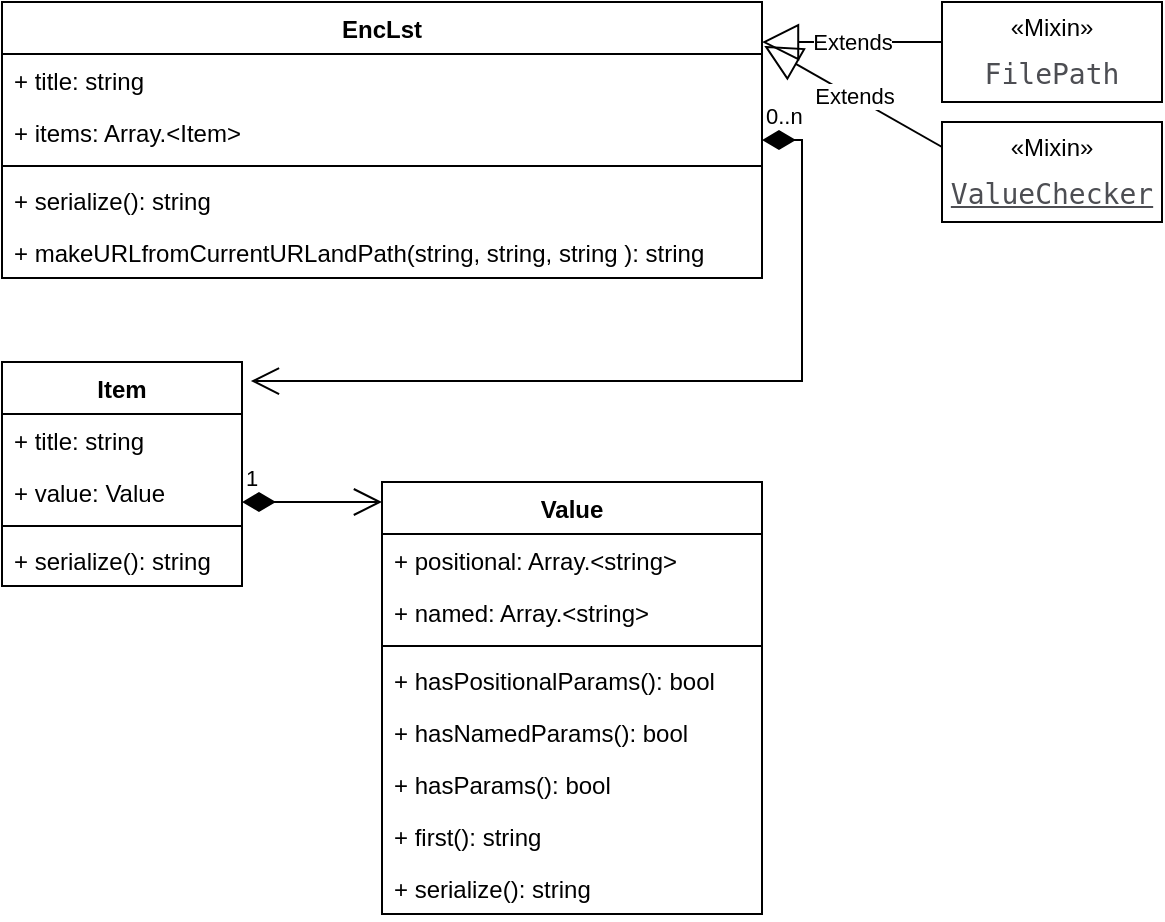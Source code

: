 <mxfile version="24.8.4">
  <diagram name="Page-1" id="FpfMpJkQaPvdqpGyIv0L">
    <mxGraphModel dx="911" dy="453" grid="1" gridSize="10" guides="1" tooltips="1" connect="1" arrows="1" fold="1" page="1" pageScale="1" pageWidth="10" pageHeight="10" math="0" shadow="0">
      <root>
        <mxCell id="0" />
        <mxCell id="1" parent="0" />
        <mxCell id="nShFg1U6KXrpP4f-cJqe-1" value="EncLst" style="swimlane;fontStyle=1;align=center;verticalAlign=top;childLayout=stackLayout;horizontal=1;startSize=26;horizontalStack=0;resizeParent=1;resizeParentMax=0;resizeLast=0;collapsible=1;marginBottom=0;whiteSpace=wrap;html=1;" vertex="1" parent="1">
          <mxGeometry x="40" y="40" width="380" height="138" as="geometry" />
        </mxCell>
        <mxCell id="nShFg1U6KXrpP4f-cJqe-2" value="+ title: string" style="text;strokeColor=none;fillColor=none;align=left;verticalAlign=top;spacingLeft=4;spacingRight=4;overflow=hidden;rotatable=0;points=[[0,0.5],[1,0.5]];portConstraint=eastwest;whiteSpace=wrap;html=1;" vertex="1" parent="nShFg1U6KXrpP4f-cJqe-1">
          <mxGeometry y="26" width="380" height="26" as="geometry" />
        </mxCell>
        <mxCell id="nShFg1U6KXrpP4f-cJqe-3" value="+ items: Array.&amp;lt;Item&amp;gt;" style="text;strokeColor=none;fillColor=none;align=left;verticalAlign=top;spacingLeft=4;spacingRight=4;overflow=hidden;rotatable=0;points=[[0,0.5],[1,0.5]];portConstraint=eastwest;whiteSpace=wrap;html=1;" vertex="1" parent="nShFg1U6KXrpP4f-cJqe-1">
          <mxGeometry y="52" width="380" height="26" as="geometry" />
        </mxCell>
        <mxCell id="nShFg1U6KXrpP4f-cJqe-4" value="" style="line;strokeWidth=1;fillColor=none;align=left;verticalAlign=middle;spacingTop=-1;spacingLeft=3;spacingRight=3;rotatable=0;labelPosition=right;points=[];portConstraint=eastwest;strokeColor=inherit;" vertex="1" parent="nShFg1U6KXrpP4f-cJqe-1">
          <mxGeometry y="78" width="380" height="8" as="geometry" />
        </mxCell>
        <mxCell id="nShFg1U6KXrpP4f-cJqe-5" value="+ serialize(): string" style="text;strokeColor=none;fillColor=none;align=left;verticalAlign=top;spacingLeft=4;spacingRight=4;overflow=hidden;rotatable=0;points=[[0,0.5],[1,0.5]];portConstraint=eastwest;whiteSpace=wrap;html=1;" vertex="1" parent="nShFg1U6KXrpP4f-cJqe-1">
          <mxGeometry y="86" width="380" height="26" as="geometry" />
        </mxCell>
        <mxCell id="nShFg1U6KXrpP4f-cJqe-6" value="+ makeURLfromCurrentURLandPath&lt;span style=&quot;background-color: initial;&quot;&gt;(string, string, string ): string&lt;/span&gt;" style="text;strokeColor=none;fillColor=none;align=left;verticalAlign=top;spacingLeft=4;spacingRight=4;overflow=hidden;rotatable=0;points=[[0,0.5],[1,0.5]];portConstraint=eastwest;whiteSpace=wrap;html=1;" vertex="1" parent="nShFg1U6KXrpP4f-cJqe-1">
          <mxGeometry y="112" width="380" height="26" as="geometry" />
        </mxCell>
        <mxCell id="nShFg1U6KXrpP4f-cJqe-7" value="Item" style="swimlane;fontStyle=1;align=center;verticalAlign=top;childLayout=stackLayout;horizontal=1;startSize=26;horizontalStack=0;resizeParent=1;resizeParentMax=0;resizeLast=0;collapsible=1;marginBottom=0;whiteSpace=wrap;html=1;" vertex="1" parent="1">
          <mxGeometry x="40" y="220" width="120" height="112" as="geometry" />
        </mxCell>
        <mxCell id="nShFg1U6KXrpP4f-cJqe-8" value="+ title: string" style="text;strokeColor=none;fillColor=none;align=left;verticalAlign=top;spacingLeft=4;spacingRight=4;overflow=hidden;rotatable=0;points=[[0,0.5],[1,0.5]];portConstraint=eastwest;whiteSpace=wrap;html=1;" vertex="1" parent="nShFg1U6KXrpP4f-cJqe-7">
          <mxGeometry y="26" width="120" height="26" as="geometry" />
        </mxCell>
        <mxCell id="nShFg1U6KXrpP4f-cJqe-9" value="+ value: Value" style="text;strokeColor=none;fillColor=none;align=left;verticalAlign=top;spacingLeft=4;spacingRight=4;overflow=hidden;rotatable=0;points=[[0,0.5],[1,0.5]];portConstraint=eastwest;whiteSpace=wrap;html=1;" vertex="1" parent="nShFg1U6KXrpP4f-cJqe-7">
          <mxGeometry y="52" width="120" height="26" as="geometry" />
        </mxCell>
        <mxCell id="nShFg1U6KXrpP4f-cJqe-10" value="" style="line;strokeWidth=1;fillColor=none;align=left;verticalAlign=middle;spacingTop=-1;spacingLeft=3;spacingRight=3;rotatable=0;labelPosition=right;points=[];portConstraint=eastwest;strokeColor=inherit;" vertex="1" parent="nShFg1U6KXrpP4f-cJqe-7">
          <mxGeometry y="78" width="120" height="8" as="geometry" />
        </mxCell>
        <mxCell id="nShFg1U6KXrpP4f-cJqe-11" value="+ serialize(): string" style="text;strokeColor=none;fillColor=none;align=left;verticalAlign=top;spacingLeft=4;spacingRight=4;overflow=hidden;rotatable=0;points=[[0,0.5],[1,0.5]];portConstraint=eastwest;whiteSpace=wrap;html=1;" vertex="1" parent="nShFg1U6KXrpP4f-cJqe-7">
          <mxGeometry y="86" width="120" height="26" as="geometry" />
        </mxCell>
        <mxCell id="nShFg1U6KXrpP4f-cJqe-12" value="Value" style="swimlane;fontStyle=1;align=center;verticalAlign=top;childLayout=stackLayout;horizontal=1;startSize=26;horizontalStack=0;resizeParent=1;resizeParentMax=0;resizeLast=0;collapsible=1;marginBottom=0;whiteSpace=wrap;html=1;" vertex="1" parent="1">
          <mxGeometry x="230" y="280" width="190" height="216" as="geometry" />
        </mxCell>
        <mxCell id="nShFg1U6KXrpP4f-cJqe-13" value="+ positional: Array.&amp;lt;string&amp;gt;" style="text;strokeColor=none;fillColor=none;align=left;verticalAlign=top;spacingLeft=4;spacingRight=4;overflow=hidden;rotatable=0;points=[[0,0.5],[1,0.5]];portConstraint=eastwest;whiteSpace=wrap;html=1;" vertex="1" parent="nShFg1U6KXrpP4f-cJqe-12">
          <mxGeometry y="26" width="190" height="26" as="geometry" />
        </mxCell>
        <mxCell id="nShFg1U6KXrpP4f-cJqe-14" value="+ named: Array.&amp;lt;string&amp;gt;" style="text;strokeColor=none;fillColor=none;align=left;verticalAlign=top;spacingLeft=4;spacingRight=4;overflow=hidden;rotatable=0;points=[[0,0.5],[1,0.5]];portConstraint=eastwest;whiteSpace=wrap;html=1;" vertex="1" parent="nShFg1U6KXrpP4f-cJqe-12">
          <mxGeometry y="52" width="190" height="26" as="geometry" />
        </mxCell>
        <mxCell id="nShFg1U6KXrpP4f-cJqe-15" value="" style="line;strokeWidth=1;fillColor=none;align=left;verticalAlign=middle;spacingTop=-1;spacingLeft=3;spacingRight=3;rotatable=0;labelPosition=right;points=[];portConstraint=eastwest;strokeColor=inherit;" vertex="1" parent="nShFg1U6KXrpP4f-cJqe-12">
          <mxGeometry y="78" width="190" height="8" as="geometry" />
        </mxCell>
        <mxCell id="nShFg1U6KXrpP4f-cJqe-16" value="+ hasPositionalParams(): bool" style="text;strokeColor=none;fillColor=none;align=left;verticalAlign=top;spacingLeft=4;spacingRight=4;overflow=hidden;rotatable=0;points=[[0,0.5],[1,0.5]];portConstraint=eastwest;whiteSpace=wrap;html=1;" vertex="1" parent="nShFg1U6KXrpP4f-cJqe-12">
          <mxGeometry y="86" width="190" height="26" as="geometry" />
        </mxCell>
        <mxCell id="nShFg1U6KXrpP4f-cJqe-17" value="+ hasNamedParams(): bool" style="text;strokeColor=none;fillColor=none;align=left;verticalAlign=top;spacingLeft=4;spacingRight=4;overflow=hidden;rotatable=0;points=[[0,0.5],[1,0.5]];portConstraint=eastwest;whiteSpace=wrap;html=1;" vertex="1" parent="nShFg1U6KXrpP4f-cJqe-12">
          <mxGeometry y="112" width="190" height="26" as="geometry" />
        </mxCell>
        <mxCell id="nShFg1U6KXrpP4f-cJqe-18" value="+ hasParams(): bool" style="text;strokeColor=none;fillColor=none;align=left;verticalAlign=top;spacingLeft=4;spacingRight=4;overflow=hidden;rotatable=0;points=[[0,0.5],[1,0.5]];portConstraint=eastwest;whiteSpace=wrap;html=1;" vertex="1" parent="nShFg1U6KXrpP4f-cJqe-12">
          <mxGeometry y="138" width="190" height="26" as="geometry" />
        </mxCell>
        <mxCell id="nShFg1U6KXrpP4f-cJqe-19" value="+ first(): string" style="text;strokeColor=none;fillColor=none;align=left;verticalAlign=top;spacingLeft=4;spacingRight=4;overflow=hidden;rotatable=0;points=[[0,0.5],[1,0.5]];portConstraint=eastwest;whiteSpace=wrap;html=1;" vertex="1" parent="nShFg1U6KXrpP4f-cJqe-12">
          <mxGeometry y="164" width="190" height="26" as="geometry" />
        </mxCell>
        <mxCell id="nShFg1U6KXrpP4f-cJqe-20" value="+ serialize(): string" style="text;strokeColor=none;fillColor=none;align=left;verticalAlign=top;spacingLeft=4;spacingRight=4;overflow=hidden;rotatable=0;points=[[0,0.5],[1,0.5]];portConstraint=eastwest;whiteSpace=wrap;html=1;" vertex="1" parent="nShFg1U6KXrpP4f-cJqe-12">
          <mxGeometry y="190" width="190" height="26" as="geometry" />
        </mxCell>
        <mxCell id="nShFg1U6KXrpP4f-cJqe-21" value="1" style="endArrow=open;html=1;endSize=12;startArrow=diamondThin;startSize=14;startFill=1;edgeStyle=orthogonalEdgeStyle;align=left;verticalAlign=bottom;rounded=0;" edge="1" parent="1">
          <mxGeometry x="-1" y="3" relative="1" as="geometry">
            <mxPoint x="160" y="290" as="sourcePoint" />
            <mxPoint x="230" y="290" as="targetPoint" />
            <Array as="points">
              <mxPoint x="220" y="290" />
              <mxPoint x="220" y="290" />
            </Array>
          </mxGeometry>
        </mxCell>
        <mxCell id="nShFg1U6KXrpP4f-cJqe-22" value="0..n" style="endArrow=open;html=1;endSize=12;startArrow=diamondThin;startSize=14;startFill=1;edgeStyle=orthogonalEdgeStyle;align=left;verticalAlign=bottom;rounded=0;entryX=1.037;entryY=0.085;entryDx=0;entryDy=0;entryPerimeter=0;" edge="1" parent="1" source="nShFg1U6KXrpP4f-cJqe-3" target="nShFg1U6KXrpP4f-cJqe-7">
          <mxGeometry x="-1" y="3" relative="1" as="geometry">
            <mxPoint x="310" y="108.52" as="sourcePoint" />
            <mxPoint x="170" y="230" as="targetPoint" />
            <Array as="points">
              <mxPoint x="440" y="109" />
              <mxPoint x="440" y="229" />
            </Array>
          </mxGeometry>
        </mxCell>
        <mxCell id="nShFg1U6KXrpP4f-cJqe-23" value="«Mixin»&lt;br&gt;&lt;ul style=&quot;font-family: &amp;quot;Lucida Grande&amp;quot;, &amp;quot;Lucida Sans Unicode&amp;quot;, arial, sans-serif; font-size: 14px; line-height: 17px; padding: 0px; margin: 0px; list-style-type: none; color: rgb(77, 78, 83); text-align: start; background-color: rgb(255, 255, 255);&quot;&gt;&lt;li style=&quot;margin-top: 6px;&quot;&gt;&lt;a style=&quot;color: rgb(77, 78, 83); text-decoration-line: none; font-family: Consolas, Monaco, &amp;quot;Andale Mono&amp;quot;, monospace; line-height: 18px;&quot; href=&quot;https://uedatakeyuki.github.io/enclst-core-js/FilePath.html&quot;&gt;FilePath&lt;/a&gt;&lt;/li&gt;&lt;/ul&gt;" style="html=1;whiteSpace=wrap;" vertex="1" parent="1">
          <mxGeometry x="510" y="40" width="110" height="50" as="geometry" />
        </mxCell>
        <mxCell id="nShFg1U6KXrpP4f-cJqe-24" value="«Mixin»&lt;br&gt;&lt;ul style=&quot;font-family: &amp;quot;Lucida Grande&amp;quot;, &amp;quot;Lucida Sans Unicode&amp;quot;, arial, sans-serif; font-size: 14px; line-height: 17px; padding: 0px; margin: 0px; list-style-type: none; color: rgb(77, 78, 83); text-align: start; background-color: rgb(255, 255, 255);&quot;&gt;&lt;li style=&quot;margin-top: 6px;&quot;&gt;&lt;a style=&quot;color: rgb(77, 78, 83); font-family: Consolas, Monaco, &amp;quot;Andale Mono&amp;quot;, monospace; line-height: 18px;&quot; href=&quot;https://uedatakeyuki.github.io/enclst-core-js/ValueChecker.html&quot;&gt;ValueChecker&lt;/a&gt;&lt;/li&gt;&lt;/ul&gt;" style="html=1;whiteSpace=wrap;" vertex="1" parent="1">
          <mxGeometry x="510" y="100" width="110" height="50" as="geometry" />
        </mxCell>
        <mxCell id="nShFg1U6KXrpP4f-cJqe-25" value="Extends" style="endArrow=block;endSize=16;endFill=0;html=1;rounded=0;entryX=1;entryY=0.145;entryDx=0;entryDy=0;entryPerimeter=0;" edge="1" parent="1" target="nShFg1U6KXrpP4f-cJqe-1">
          <mxGeometry width="160" relative="1" as="geometry">
            <mxPoint x="510" y="60" as="sourcePoint" />
            <mxPoint x="430" y="60" as="targetPoint" />
          </mxGeometry>
        </mxCell>
        <mxCell id="nShFg1U6KXrpP4f-cJqe-26" value="Extends" style="endArrow=block;endSize=16;endFill=0;html=1;rounded=0;exitX=0;exitY=0.25;exitDx=0;exitDy=0;entryX=1.003;entryY=-0.154;entryDx=0;entryDy=0;entryPerimeter=0;" edge="1" parent="1" source="nShFg1U6KXrpP4f-cJqe-24" target="nShFg1U6KXrpP4f-cJqe-2">
          <mxGeometry width="160" relative="1" as="geometry">
            <mxPoint x="290" y="150" as="sourcePoint" />
            <mxPoint x="450" y="150" as="targetPoint" />
          </mxGeometry>
        </mxCell>
      </root>
    </mxGraphModel>
  </diagram>
</mxfile>
